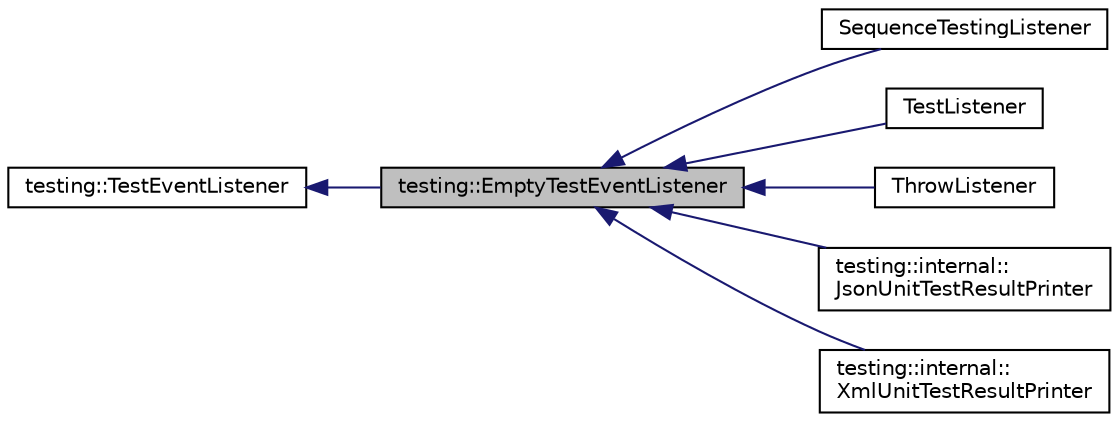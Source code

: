 digraph "testing::EmptyTestEventListener"
{
 // LATEX_PDF_SIZE
  edge [fontname="Helvetica",fontsize="10",labelfontname="Helvetica",labelfontsize="10"];
  node [fontname="Helvetica",fontsize="10",shape=record];
  rankdir="LR";
  Node1 [label="testing::EmptyTestEventListener",height=0.2,width=0.4,color="black", fillcolor="grey75", style="filled", fontcolor="black",tooltip=" "];
  Node2 -> Node1 [dir="back",color="midnightblue",fontsize="10",style="solid",fontname="Helvetica"];
  Node2 [label="testing::TestEventListener",height=0.2,width=0.4,color="black", fillcolor="white", style="filled",URL="$classtesting_1_1_test_event_listener.html",tooltip=" "];
  Node1 -> Node3 [dir="back",color="midnightblue",fontsize="10",style="solid",fontname="Helvetica"];
  Node3 [label="SequenceTestingListener",height=0.2,width=0.4,color="black", fillcolor="white", style="filled",URL="$class_sequence_testing_listener.html",tooltip=" "];
  Node1 -> Node4 [dir="back",color="midnightblue",fontsize="10",style="solid",fontname="Helvetica"];
  Node4 [label="TestListener",height=0.2,width=0.4,color="black", fillcolor="white", style="filled",URL="$class_test_listener.html",tooltip=" "];
  Node1 -> Node5 [dir="back",color="midnightblue",fontsize="10",style="solid",fontname="Helvetica"];
  Node5 [label="ThrowListener",height=0.2,width=0.4,color="black", fillcolor="white", style="filled",URL="$class_throw_listener.html",tooltip=" "];
  Node1 -> Node6 [dir="back",color="midnightblue",fontsize="10",style="solid",fontname="Helvetica"];
  Node6 [label="testing::internal::\lJsonUnitTestResultPrinter",height=0.2,width=0.4,color="black", fillcolor="white", style="filled",URL="$classtesting_1_1internal_1_1_json_unit_test_result_printer.html",tooltip=" "];
  Node1 -> Node7 [dir="back",color="midnightblue",fontsize="10",style="solid",fontname="Helvetica"];
  Node7 [label="testing::internal::\lXmlUnitTestResultPrinter",height=0.2,width=0.4,color="black", fillcolor="white", style="filled",URL="$classtesting_1_1internal_1_1_xml_unit_test_result_printer.html",tooltip=" "];
}
